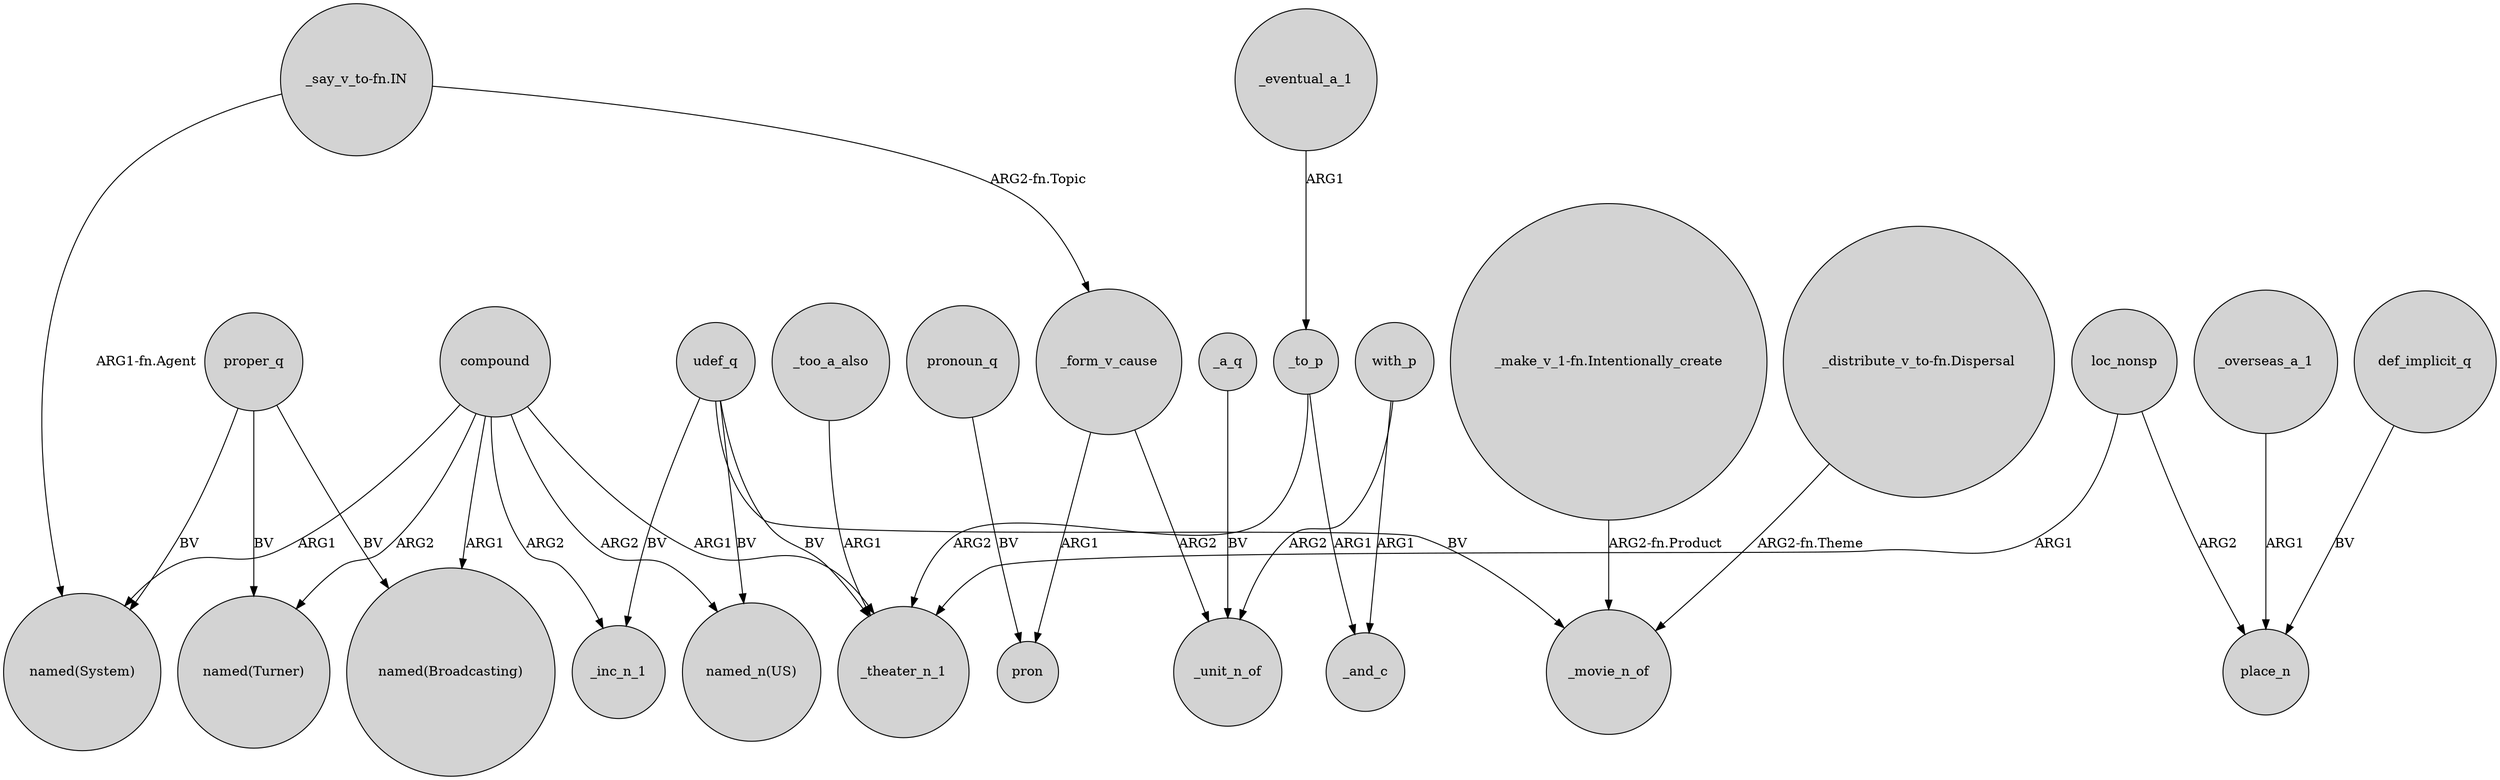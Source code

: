 digraph {
	node [shape=circle style=filled]
	"_say_v_to-fn.IN" -> "named(System)" [label="ARG1-fn.Agent"]
	_to_p -> _theater_n_1 [label=ARG2]
	proper_q -> "named(Turner)" [label=BV]
	udef_q -> "named_n(US)" [label=BV]
	udef_q -> _inc_n_1 [label=BV]
	"_make_v_1-fn.Intentionally_create" -> _movie_n_of [label="ARG2-fn.Product"]
	proper_q -> "named(Broadcasting)" [label=BV]
	udef_q -> _theater_n_1 [label=BV]
	compound -> "named(Broadcasting)" [label=ARG1]
	def_implicit_q -> place_n [label=BV]
	compound -> "named(Turner)" [label=ARG2]
	compound -> "named_n(US)" [label=ARG2]
	_too_a_also -> _theater_n_1 [label=ARG1]
	_form_v_cause -> _unit_n_of [label=ARG2]
	"_distribute_v_to-fn.Dispersal" -> _movie_n_of [label="ARG2-fn.Theme"]
	pronoun_q -> pron [label=BV]
	compound -> _theater_n_1 [label=ARG1]
	_a_q -> _unit_n_of [label=BV]
	loc_nonsp -> _theater_n_1 [label=ARG1]
	_form_v_cause -> pron [label=ARG1]
	proper_q -> "named(System)" [label=BV]
	compound -> "named(System)" [label=ARG1]
	loc_nonsp -> place_n [label=ARG2]
	"_say_v_to-fn.IN" -> _form_v_cause [label="ARG2-fn.Topic"]
	_overseas_a_1 -> place_n [label=ARG1]
	with_p -> _unit_n_of [label=ARG2]
	compound -> _inc_n_1 [label=ARG2]
	_eventual_a_1 -> _to_p [label=ARG1]
	with_p -> _and_c [label=ARG1]
	udef_q -> _movie_n_of [label=BV]
	_to_p -> _and_c [label=ARG1]
}
